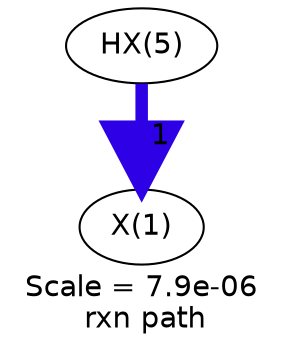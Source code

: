 digraph reaction_paths {
center=1;
s34 -> s33[fontname="Helvetica", style="setlinewidth(6)", arrowsize=3, color="0.7, 1.5, 0.9"
, label=" 1"];
s33 [ fontname="Helvetica", label="X(1)"];
s34 [ fontname="Helvetica", label="HX(5)"];
 label = "Scale = 7.9e-06\l rxn path";
 fontname = "Helvetica";
}
